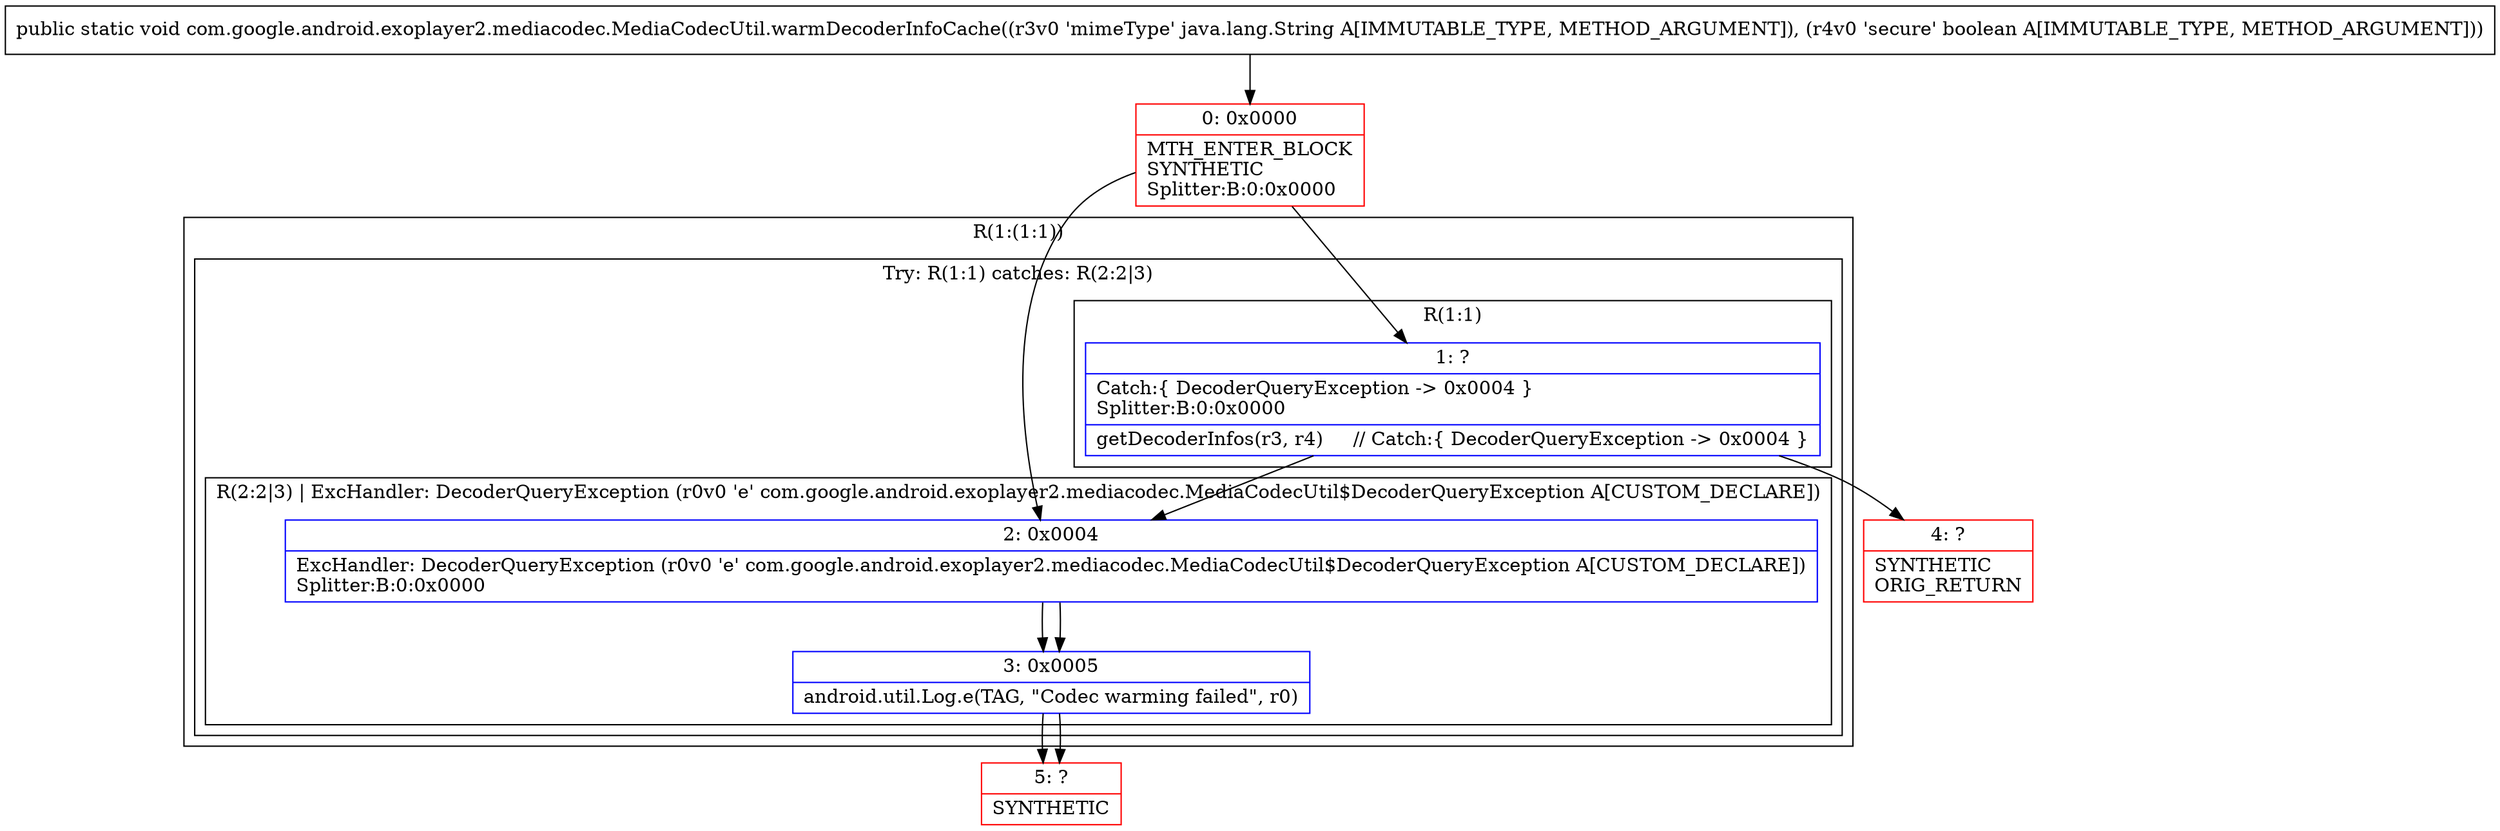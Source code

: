 digraph "CFG forcom.google.android.exoplayer2.mediacodec.MediaCodecUtil.warmDecoderInfoCache(Ljava\/lang\/String;Z)V" {
subgraph cluster_Region_1399098848 {
label = "R(1:(1:1))";
node [shape=record,color=blue];
subgraph cluster_TryCatchRegion_1444556328 {
label = "Try: R(1:1) catches: R(2:2|3)";
node [shape=record,color=blue];
subgraph cluster_Region_931074994 {
label = "R(1:1)";
node [shape=record,color=blue];
Node_1 [shape=record,label="{1\:\ ?|Catch:\{ DecoderQueryException \-\> 0x0004 \}\lSplitter:B:0:0x0000\l|getDecoderInfos(r3, r4)     \/\/ Catch:\{ DecoderQueryException \-\> 0x0004 \}\l}"];
}
subgraph cluster_Region_1012268616 {
label = "R(2:2|3) | ExcHandler: DecoderQueryException (r0v0 'e' com.google.android.exoplayer2.mediacodec.MediaCodecUtil$DecoderQueryException A[CUSTOM_DECLARE])\l";
node [shape=record,color=blue];
Node_2 [shape=record,label="{2\:\ 0x0004|ExcHandler: DecoderQueryException (r0v0 'e' com.google.android.exoplayer2.mediacodec.MediaCodecUtil$DecoderQueryException A[CUSTOM_DECLARE])\lSplitter:B:0:0x0000\l}"];
Node_3 [shape=record,label="{3\:\ 0x0005|android.util.Log.e(TAG, \"Codec warming failed\", r0)\l}"];
}
}
}
subgraph cluster_Region_1012268616 {
label = "R(2:2|3) | ExcHandler: DecoderQueryException (r0v0 'e' com.google.android.exoplayer2.mediacodec.MediaCodecUtil$DecoderQueryException A[CUSTOM_DECLARE])\l";
node [shape=record,color=blue];
Node_2 [shape=record,label="{2\:\ 0x0004|ExcHandler: DecoderQueryException (r0v0 'e' com.google.android.exoplayer2.mediacodec.MediaCodecUtil$DecoderQueryException A[CUSTOM_DECLARE])\lSplitter:B:0:0x0000\l}"];
Node_3 [shape=record,label="{3\:\ 0x0005|android.util.Log.e(TAG, \"Codec warming failed\", r0)\l}"];
}
Node_0 [shape=record,color=red,label="{0\:\ 0x0000|MTH_ENTER_BLOCK\lSYNTHETIC\lSplitter:B:0:0x0000\l}"];
Node_4 [shape=record,color=red,label="{4\:\ ?|SYNTHETIC\lORIG_RETURN\l}"];
Node_5 [shape=record,color=red,label="{5\:\ ?|SYNTHETIC\l}"];
MethodNode[shape=record,label="{public static void com.google.android.exoplayer2.mediacodec.MediaCodecUtil.warmDecoderInfoCache((r3v0 'mimeType' java.lang.String A[IMMUTABLE_TYPE, METHOD_ARGUMENT]), (r4v0 'secure' boolean A[IMMUTABLE_TYPE, METHOD_ARGUMENT])) }"];
MethodNode -> Node_0;
Node_1 -> Node_2;
Node_1 -> Node_4;
Node_2 -> Node_3;
Node_3 -> Node_5;
Node_2 -> Node_3;
Node_3 -> Node_5;
Node_0 -> Node_1;
Node_0 -> Node_2;
}

